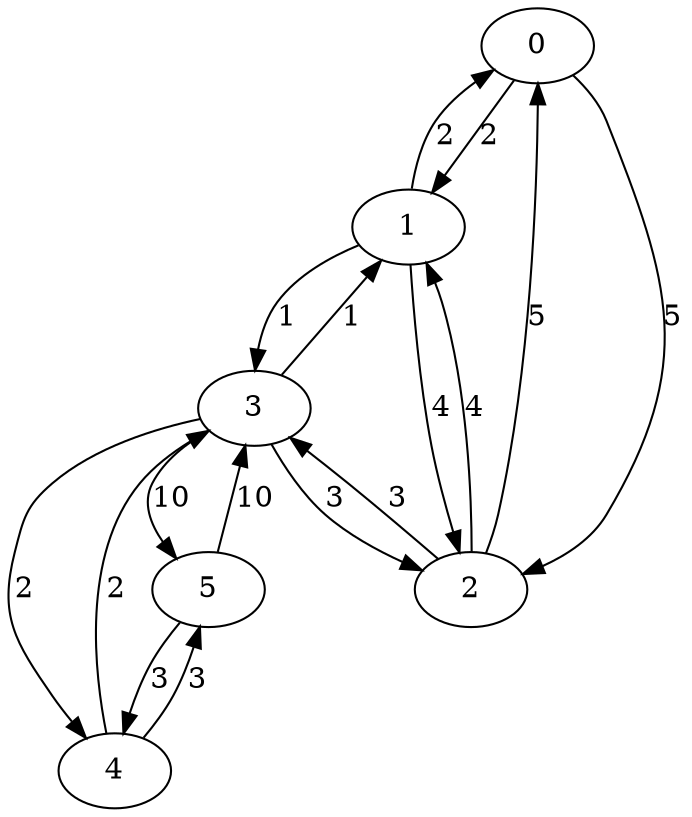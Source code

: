 digraph A{
0->1[label=2]
1->2[label=4]
2->3[label=3]
1->3[label=1]
0->2[label=5]
3->4[label=2]
3->5[label=10]
4->5[label=3]
1->0[label=2]
2->1[label=4]
3->2[label=3]
3->1[label=1]
2->0[label=5]
4->3[label=2]
5->3[label=10]
5->4[label=3]
}